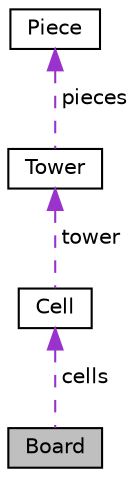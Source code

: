 digraph "Board"
{
 // LATEX_PDF_SIZE
  bgcolor="transparent";
  edge [fontname="Helvetica",fontsize="10",labelfontname="Helvetica",labelfontsize="10"];
  node [fontname="Helvetica",fontsize="10",shape=record];
  Node1 [label="Board",height=0.2,width=0.4,color="black", fillcolor="grey75", style="filled", fontcolor="black",tooltip="Game field."];
  Node2 -> Node1 [dir="back",color="darkorchid3",fontsize="10",style="dashed",label=" cells" ,fontname="Helvetica"];
  Node2 [label="Cell",height=0.2,width=0.4,color="black",URL="$struct_cell.html",tooltip="Single cell of the play board."];
  Node3 -> Node2 [dir="back",color="darkorchid3",fontsize="10",style="dashed",label=" tower" ,fontname="Helvetica"];
  Node3 [label="Tower",height=0.2,width=0.4,color="black",URL="$struct_tower.html",tooltip="Array of Piece."];
  Node4 -> Node3 [dir="back",color="darkorchid3",fontsize="10",style="dashed",label=" pieces" ,fontname="Helvetica"];
  Node4 [label="Piece",height=0.2,width=0.4,color="black",URL="$struct_piece.html",tooltip="Single piece of a Tower."];
}
